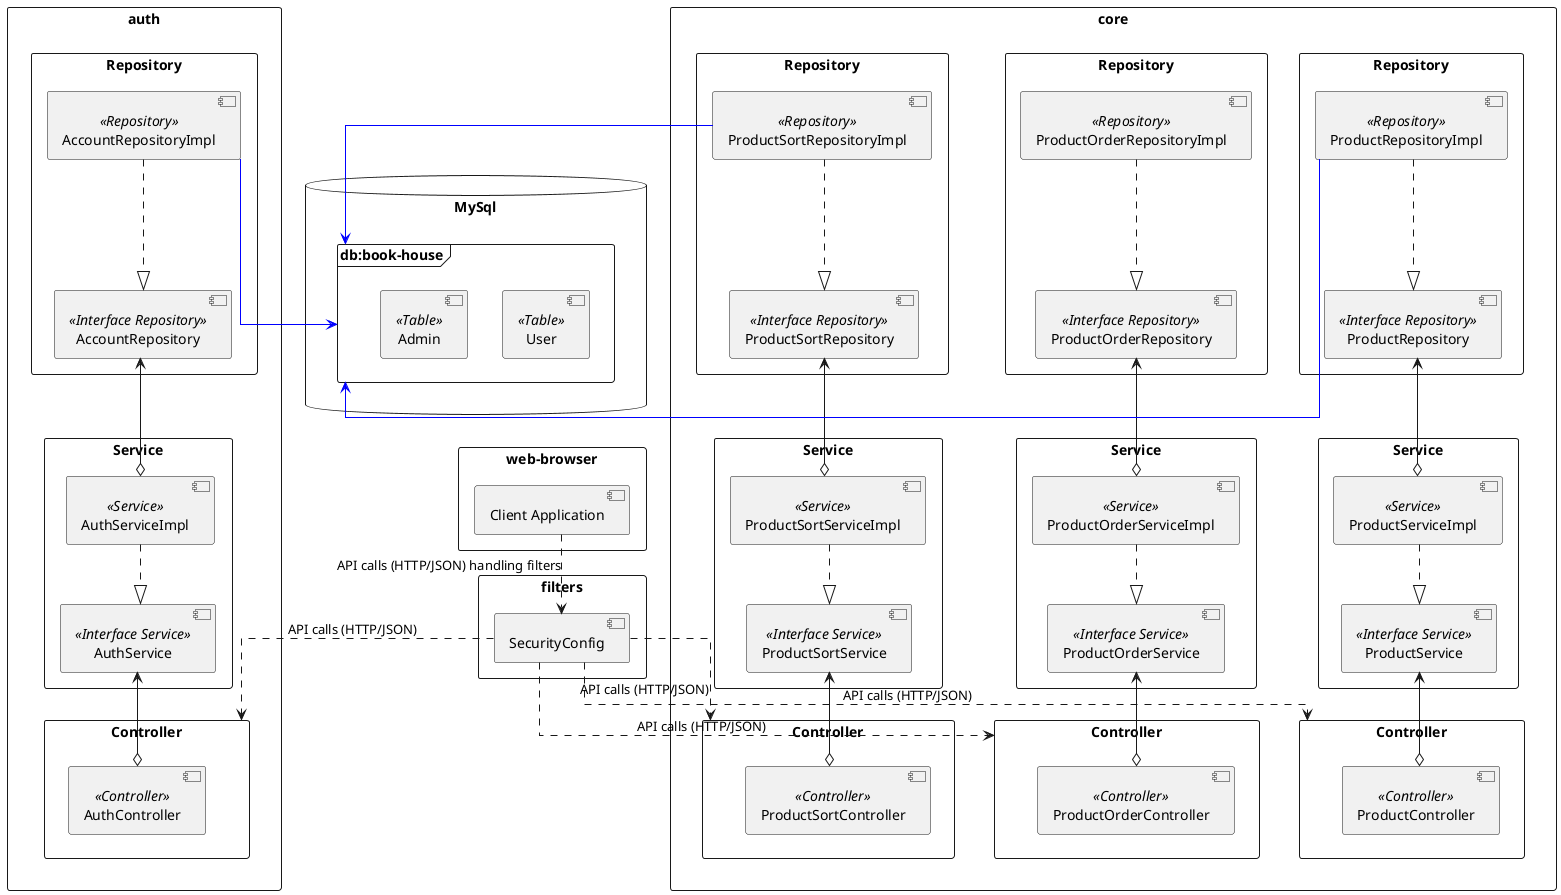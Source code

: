 @startuml
skinparam linetype ortho

rectangle "web-browser" {
    [Client Application]
}

rectangle "filters" {
  [Client Application] ..> [SecurityConfig] : API calls (HTTP/JSON) handling filters
}

rectangle "auth" {
    [Controller] as AuthControllerRec
    [Service] as AuthServiceRec
    [Repository] as AuthRepositoryRec
}

rectangle "AuthControllerRec" {
  [AuthController] <<Controller>>
  [SecurityConfig] ..> [AuthControllerRec] : API calls (HTTP/JSON)

}

rectangle "AuthServiceRec" {
    [AuthService] <<Interface Service>>
    [AuthServiceImpl] <<Service>>

  [AuthService] <--o [AuthController]
  [AuthServiceImpl] ..|> [AuthService]
}

rectangle "AuthRepositoryRec" {
    [AccountRepository] <<Interface Repository>>
    [AccountRepositoryImpl] <<Repository>>

  [AccountRepository] <--o [AuthServiceImpl]
  [AccountRepositoryImpl] ..|> [AccountRepository]
}

database "MySql" {
  frame "db:book-house" {
    [User] <<Table>>
    [Admin] <<Table>>
  }
}

[AccountRepositoryImpl] --> [db:book-house] #Blue

rectangle "core" {
    [Controller] as CoreProductControllerRec
    [Controller] as CoreProductSortControllerRec
    [Controller] as CoreProductOrderControllerRec
    [Service] as CoreProductServiceRec
    [Service] as CoreProductSortServiceRec
    [Service] as CoreProductOrderServiceRec
    [Repository] as CoreProductRepositoryRec
    [Repository] as CoreProductSortRepositoryRec
    [Repository] as CoreProductOrderRepositoryRec
}

rectangle "CoreProductControllerRec" {
  [ProductController] <<Controller>>
  [SecurityConfig] ..> [CoreProductControllerRec] : API calls (HTTP/JSON)
}

rectangle "CoreProductServiceRec" {
    [ProductService] <<Interface Service>>
    [ProductServiceImpl] <<Service>>

  [ProductService] <--o [ProductController]
  [ProductServiceImpl] ..|> [ProductService]
}

rectangle "CoreProductRepositoryRec" {
    [ProductRepository] <<Interface Repository>>
    [ProductRepositoryImpl] <<Repository>>

  [ProductRepository] <--o [ProductServiceImpl]
  [ProductRepositoryImpl] ..|> [ProductRepository]
}

rectangle "CoreProductSortControllerRec" {
  [ProductSortController] <<Controller>>
  [SecurityConfig] ..> [CoreProductSortControllerRec] : API calls (HTTP/JSON)
}

rectangle "CoreProductSortServiceRec" {
    [ProductSortService] <<Interface Service>>
    [ProductSortServiceImpl] <<Service>>

  [ProductSortService] <--o [ProductSortController]
  [ProductSortServiceImpl] ..|> [ProductSortService]
}

rectangle "CoreProductSortRepositoryRec" {
    [ProductSortRepository] <<Interface Repository>>
    [ProductSortRepositoryImpl] <<Repository>>

  [ProductSortRepository] <--o [ProductSortServiceImpl]
  [ProductSortRepositoryImpl] ..|> [ProductSortRepository]
}

rectangle "CoreProductOrderControllerRec" {
  [ProductOrderController] <<Controller>>
  [SecurityConfig] ..> [CoreProductOrderControllerRec] : API calls (HTTP/JSON)
}

rectangle "CoreProductOrderServiceRec" {
    [ProductOrderService] <<Interface Service>>
    [ProductOrderServiceImpl] <<Service>>

  [ProductOrderService] <--o [ProductOrderController]
  [ProductOrderServiceImpl] ..|> [ProductOrderService]
}

rectangle "CoreProductOrderRepositoryRec" {
    [ProductOrderRepository] <<Interface Repository>>
    [ProductOrderRepositoryImpl] <<Repository>>

  [ProductOrderRepository] <--o [ProductOrderServiceImpl]
  [ProductOrderRepositoryImpl] ..|> [ProductOrderRepository]
}


[ProductRepositoryImpl] --> [db:book-house] #Blue
[ProductSortRepositoryImpl] --> [db:book-house] #Blue

@enduml